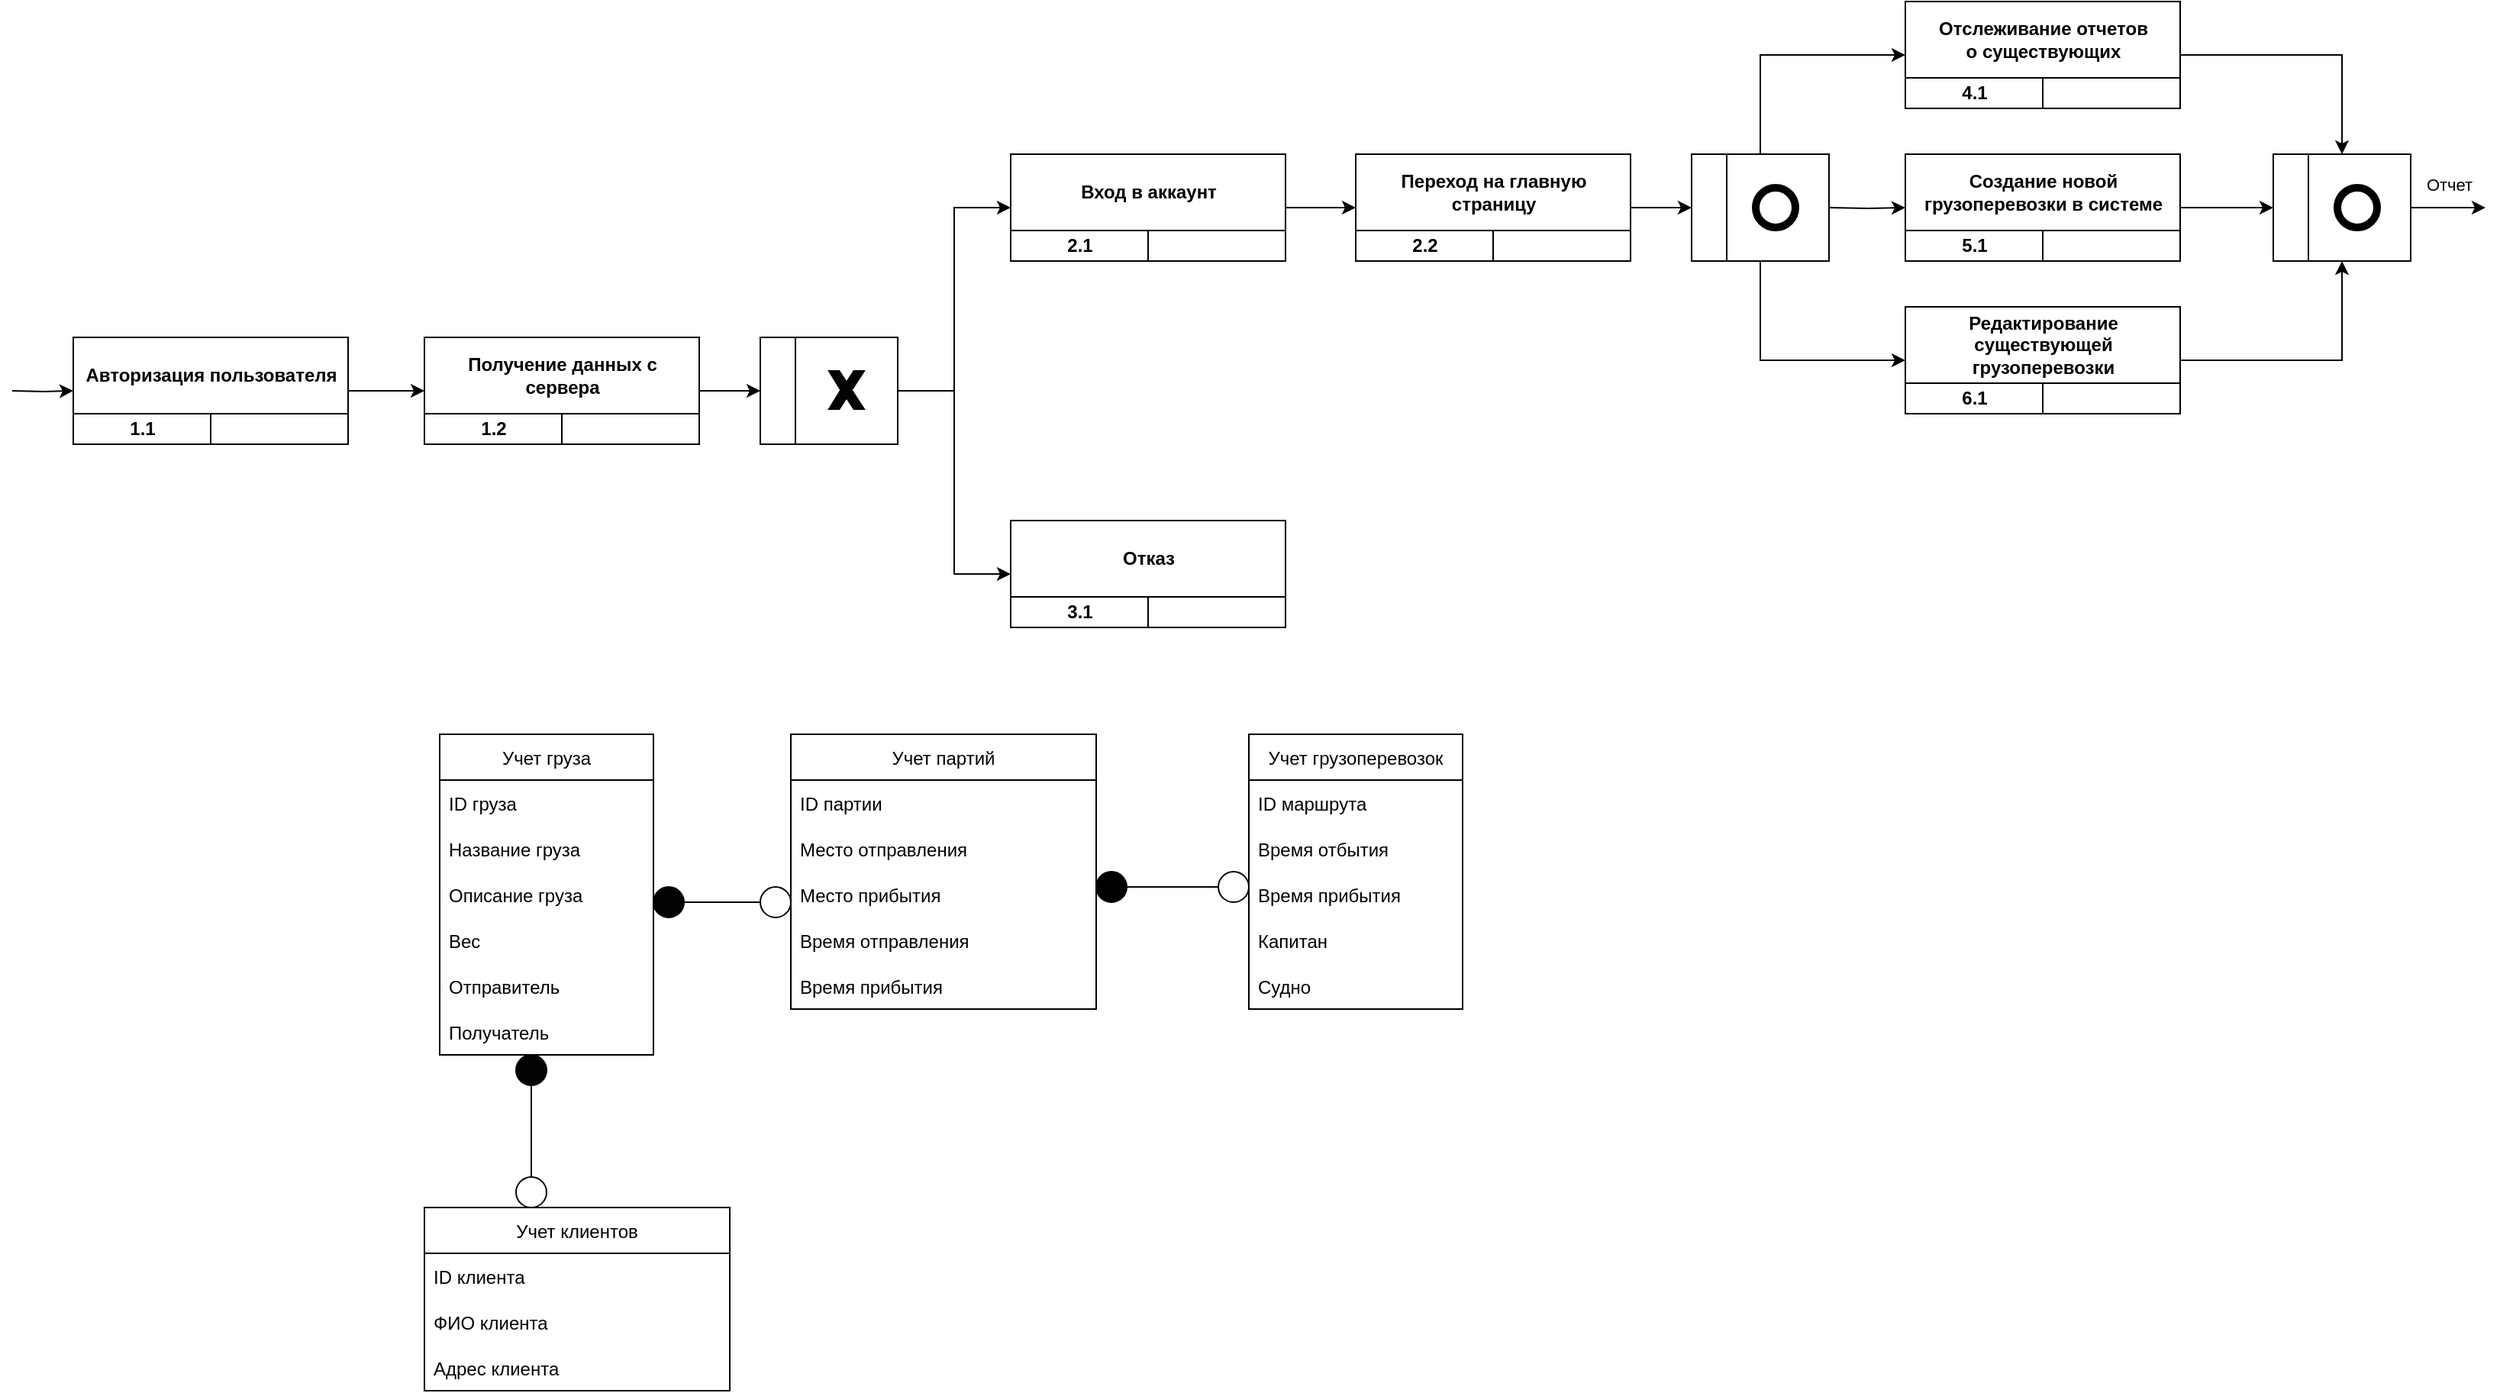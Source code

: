 <mxfile version="15.3.8" type="device"><diagram id="n25pP0jckXoNXEL_F-jV" name="Page-1"><mxGraphModel dx="1892" dy="1689" grid="1" gridSize="10" guides="1" tooltips="1" connect="1" arrows="1" fold="1" page="1" pageScale="1" pageWidth="827" pageHeight="1169" math="0" shadow="0"><root><mxCell id="0"/><mxCell id="1" parent="0"/><mxCell id="t8ougA-ay2lUjw2ETPG--46" style="edgeStyle=orthogonalEdgeStyle;rounded=0;orthogonalLoop=1;jettySize=auto;html=1;entryX=0;entryY=0.5;entryDx=0;entryDy=0;fontSize=12;fontColor=default;" parent="1" source="t8ougA-ay2lUjw2ETPG--1" target="t8ougA-ay2lUjw2ETPG--43" edge="1"><mxGeometry relative="1" as="geometry"/></mxCell><mxCell id="t8ougA-ay2lUjw2ETPG--119" style="edgeStyle=orthogonalEdgeStyle;rounded=0;orthogonalLoop=1;jettySize=auto;html=1;fontSize=11;fontColor=default;entryX=0;entryY=0.5;entryDx=0;entryDy=0;" parent="1" target="t8ougA-ay2lUjw2ETPG--1" edge="1"><mxGeometry relative="1" as="geometry"><mxPoint x="-250" y="185" as="targetPoint"/><mxPoint x="-240" y="185" as="sourcePoint"/></mxGeometry></mxCell><mxCell id="t8ougA-ay2lUjw2ETPG--1" value="Авторизация пользователя" style="swimlane;html=1;childLayout=stackLayout;resizeParent=1;resizeParentMax=0;startSize=50;" parent="1" vertex="1"><mxGeometry x="-200" y="150" width="180" height="70" as="geometry"><mxRectangle x="100" y="350" width="60" height="20" as="alternateBounds"/></mxGeometry></mxCell><mxCell id="t8ougA-ay2lUjw2ETPG--2" value="1.1" style="swimlane;html=1;startSize=20;" parent="t8ougA-ay2lUjw2ETPG--1" vertex="1"><mxGeometry y="50" width="90" height="20" as="geometry"/></mxCell><mxCell id="t8ougA-ay2lUjw2ETPG--3" value="" style="swimlane;html=1;startSize=20;" parent="t8ougA-ay2lUjw2ETPG--1" vertex="1"><mxGeometry x="90" y="50" width="90" height="20" as="geometry"/></mxCell><mxCell id="t8ougA-ay2lUjw2ETPG--60" style="edgeStyle=orthogonalEdgeStyle;rounded=0;orthogonalLoop=1;jettySize=auto;html=1;entryX=0;entryY=0.5;entryDx=0;entryDy=0;fontSize=12;fontColor=default;" parent="1" source="t8ougA-ay2lUjw2ETPG--4" target="t8ougA-ay2lUjw2ETPG--34" edge="1"><mxGeometry relative="1" as="geometry"/></mxCell><mxCell id="t8ougA-ay2lUjw2ETPG--4" value="Вход в аккаунт" style="swimlane;html=1;childLayout=stackLayout;resizeParent=1;resizeParentMax=0;startSize=50;" parent="1" vertex="1"><mxGeometry x="414" y="30" width="180" height="70" as="geometry"><mxRectangle x="100" y="350" width="60" height="20" as="alternateBounds"/></mxGeometry></mxCell><mxCell id="t8ougA-ay2lUjw2ETPG--5" value="2.1" style="swimlane;html=1;startSize=20;" parent="t8ougA-ay2lUjw2ETPG--4" vertex="1"><mxGeometry y="50" width="90" height="20" as="geometry"/></mxCell><mxCell id="t8ougA-ay2lUjw2ETPG--6" value="" style="swimlane;html=1;startSize=20;" parent="t8ougA-ay2lUjw2ETPG--4" vertex="1"><mxGeometry x="90" y="50" width="90" height="20" as="geometry"/></mxCell><mxCell id="t8ougA-ay2lUjw2ETPG--17" value="Отказ" style="swimlane;html=1;childLayout=stackLayout;resizeParent=1;resizeParentMax=0;startSize=50;" parent="1" vertex="1"><mxGeometry x="414" y="270" width="180" height="70" as="geometry"><mxRectangle x="100" y="350" width="60" height="20" as="alternateBounds"/></mxGeometry></mxCell><mxCell id="t8ougA-ay2lUjw2ETPG--18" value="3.1" style="swimlane;html=1;startSize=20;" parent="t8ougA-ay2lUjw2ETPG--17" vertex="1"><mxGeometry y="50" width="90" height="20" as="geometry"/></mxCell><mxCell id="t8ougA-ay2lUjw2ETPG--19" value="" style="swimlane;html=1;startSize=20;" parent="t8ougA-ay2lUjw2ETPG--17" vertex="1"><mxGeometry x="90" y="50" width="90" height="20" as="geometry"/></mxCell><mxCell id="t8ougA-ay2lUjw2ETPG--28" style="edgeStyle=orthogonalEdgeStyle;rounded=0;orthogonalLoop=1;jettySize=auto;html=1;entryX=0;entryY=0.5;entryDx=0;entryDy=0;fontSize=38;fontColor=default;" parent="1" source="t8ougA-ay2lUjw2ETPG--20" target="t8ougA-ay2lUjw2ETPG--4" edge="1"><mxGeometry relative="1" as="geometry"/></mxCell><mxCell id="t8ougA-ay2lUjw2ETPG--29" style="edgeStyle=orthogonalEdgeStyle;rounded=0;orthogonalLoop=1;jettySize=auto;html=1;exitX=1;exitY=0.5;exitDx=0;exitDy=0;entryX=0;entryY=0.5;entryDx=0;entryDy=0;fontSize=38;fontColor=default;" parent="1" source="t8ougA-ay2lUjw2ETPG--20" target="t8ougA-ay2lUjw2ETPG--17" edge="1"><mxGeometry relative="1" as="geometry"><Array as="points"><mxPoint x="377" y="185"/><mxPoint x="377" y="305"/></Array></mxGeometry></mxCell><mxCell id="t8ougA-ay2lUjw2ETPG--20" value="" style="swimlane;horizontal=0;labelBackgroundColor=#000000;fontSize=38;fontColor=default;fillColor=none;" parent="1" vertex="1"><mxGeometry x="250" y="150" width="90" height="70" as="geometry"/></mxCell><mxCell id="t8ougA-ay2lUjw2ETPG--21" value="" style="verticalLabelPosition=bottom;verticalAlign=top;html=1;shape=mxgraph.basic.x;fillColor=#030303;" parent="t8ougA-ay2lUjw2ETPG--20" vertex="1"><mxGeometry x="45" y="22" width="23" height="25" as="geometry"/></mxCell><mxCell id="t8ougA-ay2lUjw2ETPG--59" style="edgeStyle=orthogonalEdgeStyle;rounded=0;orthogonalLoop=1;jettySize=auto;html=1;entryX=0;entryY=0.5;entryDx=0;entryDy=0;fontSize=12;fontColor=default;" parent="1" source="t8ougA-ay2lUjw2ETPG--34" edge="1"><mxGeometry relative="1" as="geometry"><mxPoint x="860" y="65" as="targetPoint"/></mxGeometry></mxCell><mxCell id="t8ougA-ay2lUjw2ETPG--34" value="Переход на главную&lt;br&gt;страницу" style="swimlane;html=1;childLayout=stackLayout;resizeParent=1;resizeParentMax=0;startSize=50;labelBackgroundColor=none;fontSize=12;fontColor=default;fillColor=default;strokeColor=default;swimlaneLine=1;" parent="1" vertex="1"><mxGeometry x="640" y="30" width="180" height="70" as="geometry"><mxRectangle x="100" y="350" width="60" height="20" as="alternateBounds"/></mxGeometry></mxCell><mxCell id="t8ougA-ay2lUjw2ETPG--35" value="2.2" style="swimlane;html=1;startSize=20;labelBackgroundColor=none;fontColor=default;fontSize=12;" parent="t8ougA-ay2lUjw2ETPG--34" vertex="1"><mxGeometry y="50" width="90" height="20" as="geometry"/></mxCell><mxCell id="t8ougA-ay2lUjw2ETPG--36" value="" style="swimlane;html=1;startSize=20;labelBackgroundColor=none;fontColor=default;fontSize=12;" parent="t8ougA-ay2lUjw2ETPG--34" vertex="1"><mxGeometry x="90" y="50" width="90" height="20" as="geometry"/></mxCell><mxCell id="t8ougA-ay2lUjw2ETPG--113" style="edgeStyle=orthogonalEdgeStyle;rounded=0;orthogonalLoop=1;jettySize=auto;html=1;exitX=1;exitY=0.5;exitDx=0;exitDy=0;entryX=0.5;entryY=0;entryDx=0;entryDy=0;fontSize=11;fontColor=default;" parent="1" source="t8ougA-ay2lUjw2ETPG--39" target="t8ougA-ay2lUjw2ETPG--111" edge="1"><mxGeometry relative="1" as="geometry"/></mxCell><mxCell id="t8ougA-ay2lUjw2ETPG--39" value="Отслеживание отчетов&lt;br&gt;о существующих" style="swimlane;html=1;childLayout=stackLayout;resizeParent=1;resizeParentMax=0;startSize=50;labelBackgroundColor=none;fontSize=12;fontColor=default;fillColor=default;strokeColor=default;swimlaneLine=1;" parent="1" vertex="1"><mxGeometry x="1000" y="-70" width="180" height="70" as="geometry"><mxRectangle x="100" y="350" width="60" height="20" as="alternateBounds"/></mxGeometry></mxCell><mxCell id="t8ougA-ay2lUjw2ETPG--40" value="4.1" style="swimlane;html=1;startSize=20;labelBackgroundColor=none;fontColor=default;fontSize=12;" parent="t8ougA-ay2lUjw2ETPG--39" vertex="1"><mxGeometry y="50" width="90" height="20" as="geometry"/></mxCell><mxCell id="t8ougA-ay2lUjw2ETPG--41" value="" style="swimlane;html=1;startSize=20;labelBackgroundColor=none;fontColor=default;fontSize=12;" parent="t8ougA-ay2lUjw2ETPG--39" vertex="1"><mxGeometry x="90" y="50" width="90" height="20" as="geometry"/></mxCell><mxCell id="t8ougA-ay2lUjw2ETPG--47" style="edgeStyle=orthogonalEdgeStyle;rounded=0;orthogonalLoop=1;jettySize=auto;html=1;entryX=0;entryY=0.5;entryDx=0;entryDy=0;fontSize=12;fontColor=default;" parent="1" source="t8ougA-ay2lUjw2ETPG--43" target="t8ougA-ay2lUjw2ETPG--20" edge="1"><mxGeometry relative="1" as="geometry"/></mxCell><mxCell id="t8ougA-ay2lUjw2ETPG--43" value="Получение данных с&lt;br&gt;сервера" style="swimlane;html=1;childLayout=stackLayout;resizeParent=1;resizeParentMax=0;startSize=50;rounded=0;labelBackgroundColor=none;fontSize=12;fontColor=default;strokeColor=default;fillColor=default;" parent="1" vertex="1"><mxGeometry x="30" y="150" width="180" height="70" as="geometry"><mxRectangle x="100" y="350" width="60" height="20" as="alternateBounds"/></mxGeometry></mxCell><mxCell id="t8ougA-ay2lUjw2ETPG--44" value="1.2" style="swimlane;html=1;startSize=20;" parent="t8ougA-ay2lUjw2ETPG--43" vertex="1"><mxGeometry y="50" width="90" height="20" as="geometry"/></mxCell><mxCell id="t8ougA-ay2lUjw2ETPG--45" value="" style="swimlane;html=1;startSize=20;" parent="t8ougA-ay2lUjw2ETPG--43" vertex="1"><mxGeometry x="90" y="50" width="90" height="20" as="geometry"/></mxCell><mxCell id="t8ougA-ay2lUjw2ETPG--56" style="edgeStyle=orthogonalEdgeStyle;rounded=0;orthogonalLoop=1;jettySize=auto;html=1;entryX=0;entryY=0.5;entryDx=0;entryDy=0;fontSize=12;fontColor=default;" parent="1" target="t8ougA-ay2lUjw2ETPG--50" edge="1"><mxGeometry relative="1" as="geometry"><mxPoint x="950" y="65" as="sourcePoint"/></mxGeometry></mxCell><mxCell id="t8ougA-ay2lUjw2ETPG--57" style="edgeStyle=orthogonalEdgeStyle;rounded=0;orthogonalLoop=1;jettySize=auto;html=1;exitX=0.5;exitY=0;exitDx=0;exitDy=0;entryX=0;entryY=0.5;entryDx=0;entryDy=0;fontSize=12;fontColor=default;" parent="1" source="t8ougA-ay2lUjw2ETPG--106" target="t8ougA-ay2lUjw2ETPG--39" edge="1"><mxGeometry relative="1" as="geometry"><mxPoint x="950" y="65" as="sourcePoint"/></mxGeometry></mxCell><mxCell id="t8ougA-ay2lUjw2ETPG--58" style="edgeStyle=orthogonalEdgeStyle;rounded=0;orthogonalLoop=1;jettySize=auto;html=1;exitX=0.5;exitY=1;exitDx=0;exitDy=0;entryX=0;entryY=0.5;entryDx=0;entryDy=0;fontSize=12;fontColor=default;" parent="1" source="t8ougA-ay2lUjw2ETPG--106" target="t8ougA-ay2lUjw2ETPG--53" edge="1"><mxGeometry relative="1" as="geometry"><mxPoint x="950" y="65" as="sourcePoint"/></mxGeometry></mxCell><mxCell id="t8ougA-ay2lUjw2ETPG--115" style="edgeStyle=orthogonalEdgeStyle;rounded=0;orthogonalLoop=1;jettySize=auto;html=1;exitX=1;exitY=0.5;exitDx=0;exitDy=0;entryX=0;entryY=0.5;entryDx=0;entryDy=0;fontSize=11;fontColor=default;" parent="1" source="t8ougA-ay2lUjw2ETPG--50" target="t8ougA-ay2lUjw2ETPG--111" edge="1"><mxGeometry relative="1" as="geometry"/></mxCell><mxCell id="t8ougA-ay2lUjw2ETPG--50" value="Создание новой&lt;br&gt;грузоперевозки в системе" style="swimlane;html=1;childLayout=stackLayout;resizeParent=1;resizeParentMax=0;startSize=50;labelBackgroundColor=none;fontSize=12;fontColor=default;fillColor=default;strokeColor=default;swimlaneLine=1;" parent="1" vertex="1"><mxGeometry x="1000" y="30" width="180" height="70" as="geometry"><mxRectangle x="100" y="350" width="60" height="20" as="alternateBounds"/></mxGeometry></mxCell><mxCell id="t8ougA-ay2lUjw2ETPG--51" value="5.1" style="swimlane;html=1;startSize=20;labelBackgroundColor=none;fontColor=default;fontSize=12;" parent="t8ougA-ay2lUjw2ETPG--50" vertex="1"><mxGeometry y="50" width="90" height="20" as="geometry"/></mxCell><mxCell id="t8ougA-ay2lUjw2ETPG--52" value="" style="swimlane;html=1;startSize=20;labelBackgroundColor=none;fontColor=default;fontSize=12;" parent="t8ougA-ay2lUjw2ETPG--50" vertex="1"><mxGeometry x="90" y="50" width="90" height="20" as="geometry"/></mxCell><mxCell id="t8ougA-ay2lUjw2ETPG--114" style="edgeStyle=orthogonalEdgeStyle;rounded=0;orthogonalLoop=1;jettySize=auto;html=1;exitX=1;exitY=0.5;exitDx=0;exitDy=0;entryX=0.5;entryY=1;entryDx=0;entryDy=0;fontSize=11;fontColor=default;" parent="1" source="t8ougA-ay2lUjw2ETPG--53" target="t8ougA-ay2lUjw2ETPG--111" edge="1"><mxGeometry relative="1" as="geometry"/></mxCell><mxCell id="t8ougA-ay2lUjw2ETPG--53" value="Редактирование&lt;br&gt;существующей&lt;br&gt;грузоперевозки" style="swimlane;html=1;childLayout=stackLayout;resizeParent=1;resizeParentMax=0;startSize=50;labelBackgroundColor=none;fontSize=12;fontColor=default;fillColor=default;strokeColor=default;swimlaneLine=1;" parent="1" vertex="1"><mxGeometry x="1000" y="130" width="180" height="70" as="geometry"><mxRectangle x="100" y="350" width="60" height="20" as="alternateBounds"/></mxGeometry></mxCell><mxCell id="t8ougA-ay2lUjw2ETPG--54" value="6.1" style="swimlane;html=1;startSize=20;labelBackgroundColor=none;fontColor=default;fontSize=12;" parent="t8ougA-ay2lUjw2ETPG--53" vertex="1"><mxGeometry y="50" width="90" height="20" as="geometry"/></mxCell><mxCell id="t8ougA-ay2lUjw2ETPG--55" value="" style="swimlane;html=1;startSize=20;labelBackgroundColor=none;fontColor=default;fontSize=12;" parent="t8ougA-ay2lUjw2ETPG--53" vertex="1"><mxGeometry x="90" y="50" width="90" height="20" as="geometry"/></mxCell><mxCell id="t8ougA-ay2lUjw2ETPG--106" value="" style="swimlane;horizontal=0;rounded=0;labelBackgroundColor=none;fontSize=11;fontColor=default;strokeColor=default;fillColor=default;" parent="1" vertex="1"><mxGeometry x="860" y="30" width="90" height="70" as="geometry"/></mxCell><mxCell id="t8ougA-ay2lUjw2ETPG--107" value="" style="verticalLabelPosition=bottom;verticalAlign=top;html=1;shape=mxgraph.basic.donut;dx=4;labelBackgroundColor=#000000;fontColor=default;fillColor=#000000;" parent="t8ougA-ay2lUjw2ETPG--106" vertex="1"><mxGeometry x="40" y="20" width="30" height="30" as="geometry"/></mxCell><mxCell id="t8ougA-ay2lUjw2ETPG--117" style="edgeStyle=orthogonalEdgeStyle;rounded=0;orthogonalLoop=1;jettySize=auto;html=1;exitX=1;exitY=0.5;exitDx=0;exitDy=0;fontSize=11;fontColor=default;" parent="1" source="t8ougA-ay2lUjw2ETPG--111" edge="1"><mxGeometry relative="1" as="geometry"><mxPoint x="1380" y="65" as="targetPoint"/></mxGeometry></mxCell><mxCell id="t8ougA-ay2lUjw2ETPG--111" value="" style="swimlane;horizontal=0;rounded=0;labelBackgroundColor=none;fontSize=11;fontColor=default;strokeColor=default;fillColor=default;" parent="1" vertex="1"><mxGeometry x="1241" y="30" width="90" height="70" as="geometry"/></mxCell><mxCell id="t8ougA-ay2lUjw2ETPG--112" value="" style="verticalLabelPosition=bottom;verticalAlign=top;html=1;shape=mxgraph.basic.donut;dx=4;labelBackgroundColor=#000000;fontColor=default;fillColor=#000000;" parent="t8ougA-ay2lUjw2ETPG--111" vertex="1"><mxGeometry x="40" y="20" width="30" height="30" as="geometry"/></mxCell><mxCell id="t8ougA-ay2lUjw2ETPG--118" value="Отчет" style="text;html=1;align=center;verticalAlign=middle;resizable=0;points=[];autosize=1;strokeColor=none;fillColor=none;fontSize=11;fontColor=default;" parent="1" vertex="1"><mxGeometry x="1331" y="40" width="50" height="20" as="geometry"/></mxCell><mxCell id="Ng86ZzZ2m1eNVMS83obK-5" value="" style="ellipse;whiteSpace=wrap;html=1;" vertex="1" parent="1"><mxGeometry x="250" y="510" width="20" height="20" as="geometry"/></mxCell><mxCell id="Ng86ZzZ2m1eNVMS83obK-6" value="" style="ellipse;whiteSpace=wrap;html=1;fillColor=#030303;" vertex="1" parent="1"><mxGeometry x="180" y="510" width="20" height="20" as="geometry"/></mxCell><mxCell id="Ng86ZzZ2m1eNVMS83obK-7" value="" style="endArrow=none;html=1;" edge="1" parent="1" source="Ng86ZzZ2m1eNVMS83obK-5" target="Ng86ZzZ2m1eNVMS83obK-6"><mxGeometry width="50" height="50" relative="1" as="geometry"><mxPoint x="140" y="320" as="sourcePoint"/><mxPoint x="220" y="320" as="targetPoint"/></mxGeometry></mxCell><mxCell id="Ng86ZzZ2m1eNVMS83obK-9" value="" style="ellipse;whiteSpace=wrap;html=1;fillColor=#000000;" vertex="1" parent="1"><mxGeometry x="470" y="500" width="20" height="20" as="geometry"/></mxCell><mxCell id="Ng86ZzZ2m1eNVMS83obK-10" value="" style="ellipse;whiteSpace=wrap;html=1;fillColor=#FFFFFF;" vertex="1" parent="1"><mxGeometry x="550" y="500" width="20" height="20" as="geometry"/></mxCell><mxCell id="Ng86ZzZ2m1eNVMS83obK-11" value="" style="endArrow=none;html=1;" edge="1" source="Ng86ZzZ2m1eNVMS83obK-9" target="Ng86ZzZ2m1eNVMS83obK-10" parent="1"><mxGeometry width="50" height="50" relative="1" as="geometry"><mxPoint x="669" y="490" as="sourcePoint"/><mxPoint x="749" y="490" as="targetPoint"/></mxGeometry></mxCell><mxCell id="Ng86ZzZ2m1eNVMS83obK-39" value="Учет груза" style="swimlane;fontStyle=0;childLayout=stackLayout;horizontal=1;startSize=30;horizontalStack=0;resizeParent=1;resizeParentMax=0;resizeLast=0;collapsible=1;marginBottom=0;fillColor=#FFFFFF;" vertex="1" parent="1"><mxGeometry x="40" y="410" width="140" height="210" as="geometry"/></mxCell><mxCell id="Ng86ZzZ2m1eNVMS83obK-40" value="ID груза" style="text;strokeColor=none;fillColor=none;align=left;verticalAlign=middle;spacingLeft=4;spacingRight=4;overflow=hidden;points=[[0,0.5],[1,0.5]];portConstraint=eastwest;rotatable=0;" vertex="1" parent="Ng86ZzZ2m1eNVMS83obK-39"><mxGeometry y="30" width="140" height="30" as="geometry"/></mxCell><mxCell id="Ng86ZzZ2m1eNVMS83obK-41" value="Название груза" style="text;strokeColor=none;fillColor=none;align=left;verticalAlign=middle;spacingLeft=4;spacingRight=4;overflow=hidden;points=[[0,0.5],[1,0.5]];portConstraint=eastwest;rotatable=0;" vertex="1" parent="Ng86ZzZ2m1eNVMS83obK-39"><mxGeometry y="60" width="140" height="30" as="geometry"/></mxCell><mxCell id="Ng86ZzZ2m1eNVMS83obK-42" value="Описание груза" style="text;strokeColor=none;fillColor=none;align=left;verticalAlign=middle;spacingLeft=4;spacingRight=4;overflow=hidden;points=[[0,0.5],[1,0.5]];portConstraint=eastwest;rotatable=0;" vertex="1" parent="Ng86ZzZ2m1eNVMS83obK-39"><mxGeometry y="90" width="140" height="30" as="geometry"/></mxCell><mxCell id="Ng86ZzZ2m1eNVMS83obK-43" value="Вес" style="text;strokeColor=none;fillColor=none;align=left;verticalAlign=middle;spacingLeft=4;spacingRight=4;overflow=hidden;points=[[0,0.5],[1,0.5]];portConstraint=eastwest;rotatable=0;" vertex="1" parent="Ng86ZzZ2m1eNVMS83obK-39"><mxGeometry y="120" width="140" height="30" as="geometry"/></mxCell><mxCell id="Ng86ZzZ2m1eNVMS83obK-44" value="Отправитель" style="text;strokeColor=none;fillColor=none;align=left;verticalAlign=middle;spacingLeft=4;spacingRight=4;overflow=hidden;points=[[0,0.5],[1,0.5]];portConstraint=eastwest;rotatable=0;" vertex="1" parent="Ng86ZzZ2m1eNVMS83obK-39"><mxGeometry y="150" width="140" height="30" as="geometry"/></mxCell><mxCell id="Ng86ZzZ2m1eNVMS83obK-61" value="Получатель" style="text;strokeColor=none;fillColor=none;align=left;verticalAlign=middle;spacingLeft=4;spacingRight=4;overflow=hidden;points=[[0,0.5],[1,0.5]];portConstraint=eastwest;rotatable=0;" vertex="1" parent="Ng86ZzZ2m1eNVMS83obK-39"><mxGeometry y="180" width="140" height="30" as="geometry"/></mxCell><mxCell id="Ng86ZzZ2m1eNVMS83obK-46" value="Учет партий" style="swimlane;fontStyle=0;childLayout=stackLayout;horizontal=1;startSize=30;horizontalStack=0;resizeParent=1;resizeParentMax=0;resizeLast=0;collapsible=1;marginBottom=0;fillColor=#FFFFFF;" vertex="1" parent="1"><mxGeometry x="270" y="410" width="200" height="180" as="geometry"/></mxCell><mxCell id="Ng86ZzZ2m1eNVMS83obK-47" value="ID партии" style="text;strokeColor=none;fillColor=none;align=left;verticalAlign=middle;spacingLeft=4;spacingRight=4;overflow=hidden;points=[[0,0.5],[1,0.5]];portConstraint=eastwest;rotatable=0;" vertex="1" parent="Ng86ZzZ2m1eNVMS83obK-46"><mxGeometry y="30" width="200" height="30" as="geometry"/></mxCell><mxCell id="Ng86ZzZ2m1eNVMS83obK-48" value="Место отправления" style="text;strokeColor=none;fillColor=none;align=left;verticalAlign=middle;spacingLeft=4;spacingRight=4;overflow=hidden;points=[[0,0.5],[1,0.5]];portConstraint=eastwest;rotatable=0;" vertex="1" parent="Ng86ZzZ2m1eNVMS83obK-46"><mxGeometry y="60" width="200" height="30" as="geometry"/></mxCell><mxCell id="Ng86ZzZ2m1eNVMS83obK-49" value="Место прибытия" style="text;strokeColor=none;fillColor=none;align=left;verticalAlign=middle;spacingLeft=4;spacingRight=4;overflow=hidden;points=[[0,0.5],[1,0.5]];portConstraint=eastwest;rotatable=0;" vertex="1" parent="Ng86ZzZ2m1eNVMS83obK-46"><mxGeometry y="90" width="200" height="30" as="geometry"/></mxCell><mxCell id="Ng86ZzZ2m1eNVMS83obK-50" value="Время отправления" style="text;strokeColor=none;fillColor=none;align=left;verticalAlign=middle;spacingLeft=4;spacingRight=4;overflow=hidden;points=[[0,0.5],[1,0.5]];portConstraint=eastwest;rotatable=0;" vertex="1" parent="Ng86ZzZ2m1eNVMS83obK-46"><mxGeometry y="120" width="200" height="30" as="geometry"/></mxCell><mxCell id="Ng86ZzZ2m1eNVMS83obK-66" value="Время прибытия" style="text;strokeColor=none;fillColor=none;align=left;verticalAlign=middle;spacingLeft=4;spacingRight=4;overflow=hidden;points=[[0,0.5],[1,0.5]];portConstraint=eastwest;rotatable=0;" vertex="1" parent="Ng86ZzZ2m1eNVMS83obK-46"><mxGeometry y="150" width="200" height="30" as="geometry"/></mxCell><mxCell id="Ng86ZzZ2m1eNVMS83obK-51" value="Учет клиентов" style="swimlane;fontStyle=0;childLayout=stackLayout;horizontal=1;startSize=30;horizontalStack=0;resizeParent=1;resizeParentMax=0;resizeLast=0;collapsible=1;marginBottom=0;fillColor=#FFFFFF;" vertex="1" parent="1"><mxGeometry x="30" y="720" width="200" height="120" as="geometry"/></mxCell><mxCell id="Ng86ZzZ2m1eNVMS83obK-52" value="ID клиента" style="text;strokeColor=none;fillColor=none;align=left;verticalAlign=middle;spacingLeft=4;spacingRight=4;overflow=hidden;points=[[0,0.5],[1,0.5]];portConstraint=eastwest;rotatable=0;" vertex="1" parent="Ng86ZzZ2m1eNVMS83obK-51"><mxGeometry y="30" width="200" height="30" as="geometry"/></mxCell><mxCell id="Ng86ZzZ2m1eNVMS83obK-53" value="ФИО клиента" style="text;strokeColor=none;fillColor=none;align=left;verticalAlign=middle;spacingLeft=4;spacingRight=4;overflow=hidden;points=[[0,0.5],[1,0.5]];portConstraint=eastwest;rotatable=0;" vertex="1" parent="Ng86ZzZ2m1eNVMS83obK-51"><mxGeometry y="60" width="200" height="30" as="geometry"/></mxCell><mxCell id="Ng86ZzZ2m1eNVMS83obK-74" value="Адрес клиента" style="text;strokeColor=none;fillColor=none;align=left;verticalAlign=middle;spacingLeft=4;spacingRight=4;overflow=hidden;points=[[0,0.5],[1,0.5]];portConstraint=eastwest;rotatable=0;" vertex="1" parent="Ng86ZzZ2m1eNVMS83obK-51"><mxGeometry y="90" width="200" height="30" as="geometry"/></mxCell><mxCell id="Ng86ZzZ2m1eNVMS83obK-57" value="" style="ellipse;whiteSpace=wrap;html=1;" vertex="1" parent="1"><mxGeometry x="90" y="700" width="20" height="20" as="geometry"/></mxCell><mxCell id="Ng86ZzZ2m1eNVMS83obK-58" value="" style="ellipse;whiteSpace=wrap;html=1;fillColor=#030303;" vertex="1" parent="1"><mxGeometry x="90" y="620" width="20" height="20" as="geometry"/></mxCell><mxCell id="Ng86ZzZ2m1eNVMS83obK-59" value="" style="endArrow=none;html=1;" edge="1" source="Ng86ZzZ2m1eNVMS83obK-57" target="Ng86ZzZ2m1eNVMS83obK-58" parent="1"><mxGeometry width="50" height="50" relative="1" as="geometry"><mxPoint x="150" y="610" as="sourcePoint"/><mxPoint x="230" y="610" as="targetPoint"/></mxGeometry></mxCell><mxCell id="Ng86ZzZ2m1eNVMS83obK-67" value="Учет грузоперевозок" style="swimlane;fontStyle=0;childLayout=stackLayout;horizontal=1;startSize=30;horizontalStack=0;resizeParent=1;resizeParentMax=0;resizeLast=0;collapsible=1;marginBottom=0;fillColor=#FFFFFF;" vertex="1" parent="1"><mxGeometry x="570" y="410" width="140" height="180" as="geometry"/></mxCell><mxCell id="Ng86ZzZ2m1eNVMS83obK-68" value="ID маршрута" style="text;strokeColor=none;fillColor=none;align=left;verticalAlign=middle;spacingLeft=4;spacingRight=4;overflow=hidden;points=[[0,0.5],[1,0.5]];portConstraint=eastwest;rotatable=0;" vertex="1" parent="Ng86ZzZ2m1eNVMS83obK-67"><mxGeometry y="30" width="140" height="30" as="geometry"/></mxCell><mxCell id="Ng86ZzZ2m1eNVMS83obK-69" value="Время отбытия" style="text;strokeColor=none;fillColor=none;align=left;verticalAlign=middle;spacingLeft=4;spacingRight=4;overflow=hidden;points=[[0,0.5],[1,0.5]];portConstraint=eastwest;rotatable=0;" vertex="1" parent="Ng86ZzZ2m1eNVMS83obK-67"><mxGeometry y="60" width="140" height="30" as="geometry"/></mxCell><mxCell id="Ng86ZzZ2m1eNVMS83obK-70" value="Время прибытия" style="text;strokeColor=none;fillColor=none;align=left;verticalAlign=middle;spacingLeft=4;spacingRight=4;overflow=hidden;points=[[0,0.5],[1,0.5]];portConstraint=eastwest;rotatable=0;" vertex="1" parent="Ng86ZzZ2m1eNVMS83obK-67"><mxGeometry y="90" width="140" height="30" as="geometry"/></mxCell><mxCell id="Ng86ZzZ2m1eNVMS83obK-72" value="Капитан" style="text;strokeColor=none;fillColor=none;align=left;verticalAlign=middle;spacingLeft=4;spacingRight=4;overflow=hidden;points=[[0,0.5],[1,0.5]];portConstraint=eastwest;rotatable=0;" vertex="1" parent="Ng86ZzZ2m1eNVMS83obK-67"><mxGeometry y="120" width="140" height="30" as="geometry"/></mxCell><mxCell id="Ng86ZzZ2m1eNVMS83obK-73" value="Судно" style="text;strokeColor=none;fillColor=none;align=left;verticalAlign=middle;spacingLeft=4;spacingRight=4;overflow=hidden;points=[[0,0.5],[1,0.5]];portConstraint=eastwest;rotatable=0;" vertex="1" parent="Ng86ZzZ2m1eNVMS83obK-67"><mxGeometry y="150" width="140" height="30" as="geometry"/></mxCell></root></mxGraphModel></diagram></mxfile>